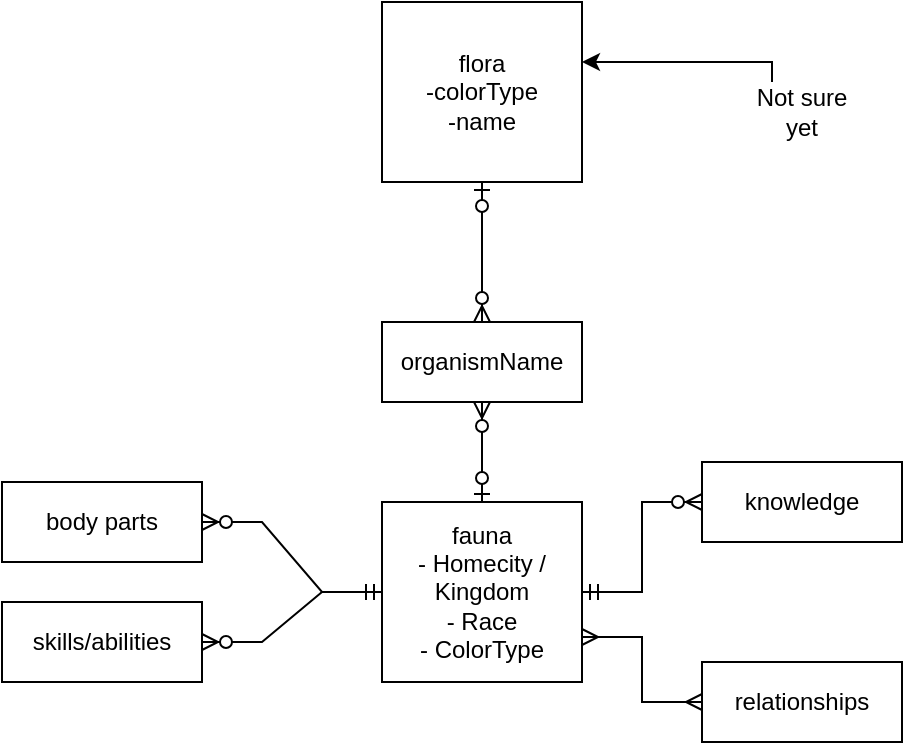 <mxfile version="21.3.7" type="device" pages="17">
  <diagram id="R2lEEEUBdFMjLlhIrx00" name="Fauna and Flora">
    <mxGraphModel dx="1219" dy="819" grid="1" gridSize="10" guides="1" tooltips="1" connect="1" arrows="1" fold="1" page="1" pageScale="1" pageWidth="1100" pageHeight="850" background="none" math="0" shadow="0" extFonts="Permanent Marker^https://fonts.googleapis.com/css?family=Permanent+Marker">
      <root>
        <mxCell id="0" />
        <mxCell id="1" parent="0" />
        <mxCell id="FuwoxKfCoaoH1dF27FZJ-10" value="fauna&lt;br&gt;- Homecity / Kingdom&lt;br&gt;- Race&lt;br&gt;- ColorType" style="whiteSpace=wrap;html=1;align=center;" vertex="1" parent="1">
          <mxGeometry x="240" y="270" width="100" height="90" as="geometry" />
        </mxCell>
        <mxCell id="FuwoxKfCoaoH1dF27FZJ-11" value="body parts" style="whiteSpace=wrap;html=1;align=center;" vertex="1" parent="1">
          <mxGeometry x="50" y="260" width="100" height="40" as="geometry" />
        </mxCell>
        <mxCell id="FuwoxKfCoaoH1dF27FZJ-13" value="knowledge" style="whiteSpace=wrap;html=1;align=center;" vertex="1" parent="1">
          <mxGeometry x="400" y="250" width="100" height="40" as="geometry" />
        </mxCell>
        <mxCell id="FuwoxKfCoaoH1dF27FZJ-14" value="skills/abilities" style="whiteSpace=wrap;html=1;align=center;" vertex="1" parent="1">
          <mxGeometry x="50" y="320" width="100" height="40" as="geometry" />
        </mxCell>
        <mxCell id="FuwoxKfCoaoH1dF27FZJ-16" value="relationships" style="whiteSpace=wrap;html=1;align=center;" vertex="1" parent="1">
          <mxGeometry x="400" y="350" width="100" height="40" as="geometry" />
        </mxCell>
        <mxCell id="FuwoxKfCoaoH1dF27FZJ-19" value="" style="edgeStyle=entityRelationEdgeStyle;fontSize=12;html=1;endArrow=ERzeroToMany;startArrow=ERmandOne;rounded=0;exitX=0;exitY=0.5;exitDx=0;exitDy=0;entryX=1;entryY=0.5;entryDx=0;entryDy=0;" edge="1" parent="1" source="FuwoxKfCoaoH1dF27FZJ-10" target="FuwoxKfCoaoH1dF27FZJ-11">
          <mxGeometry width="100" height="100" relative="1" as="geometry">
            <mxPoint x="280" y="590" as="sourcePoint" />
            <mxPoint x="380" y="490" as="targetPoint" />
          </mxGeometry>
        </mxCell>
        <mxCell id="FuwoxKfCoaoH1dF27FZJ-20" value="" style="edgeStyle=entityRelationEdgeStyle;fontSize=12;html=1;endArrow=ERzeroToMany;startArrow=ERmandOne;rounded=0;" edge="1" parent="1" source="FuwoxKfCoaoH1dF27FZJ-10" target="FuwoxKfCoaoH1dF27FZJ-14">
          <mxGeometry width="100" height="100" relative="1" as="geometry">
            <mxPoint x="320" y="400" as="sourcePoint" />
            <mxPoint x="260" y="465" as="targetPoint" />
          </mxGeometry>
        </mxCell>
        <mxCell id="FuwoxKfCoaoH1dF27FZJ-21" value="" style="edgeStyle=entityRelationEdgeStyle;fontSize=12;html=1;endArrow=ERzeroToMany;startArrow=ERmandOne;rounded=0;" edge="1" parent="1" source="FuwoxKfCoaoH1dF27FZJ-10" target="FuwoxKfCoaoH1dF27FZJ-13">
          <mxGeometry width="100" height="100" relative="1" as="geometry">
            <mxPoint x="440" y="390" as="sourcePoint" />
            <mxPoint x="380" y="515" as="targetPoint" />
          </mxGeometry>
        </mxCell>
        <mxCell id="FuwoxKfCoaoH1dF27FZJ-23" value="" style="edgeStyle=entityRelationEdgeStyle;fontSize=12;html=1;endArrow=ERmany;startArrow=ERmany;rounded=0;exitX=1;exitY=0.75;exitDx=0;exitDy=0;" edge="1" parent="1" source="FuwoxKfCoaoH1dF27FZJ-10" target="FuwoxKfCoaoH1dF27FZJ-16">
          <mxGeometry width="100" height="100" relative="1" as="geometry">
            <mxPoint x="360" y="610" as="sourcePoint" />
            <mxPoint x="460" y="510" as="targetPoint" />
          </mxGeometry>
        </mxCell>
        <mxCell id="FuwoxKfCoaoH1dF27FZJ-34" value="flora&lt;br&gt;-colorType&lt;br&gt;-name" style="whiteSpace=wrap;html=1;align=center;" vertex="1" parent="1">
          <mxGeometry x="240" y="20" width="100" height="90" as="geometry" />
        </mxCell>
        <mxCell id="FuwoxKfCoaoH1dF27FZJ-35" value="organismName" style="whiteSpace=wrap;html=1;align=center;" vertex="1" parent="1">
          <mxGeometry x="240" y="180" width="100" height="40" as="geometry" />
        </mxCell>
        <mxCell id="FuwoxKfCoaoH1dF27FZJ-37" value="" style="fontSize=12;html=1;endArrow=ERzeroToMany;startArrow=ERzeroToOne;rounded=0;exitX=0.5;exitY=1;exitDx=0;exitDy=0;" edge="1" parent="1" source="FuwoxKfCoaoH1dF27FZJ-34" target="FuwoxKfCoaoH1dF27FZJ-35">
          <mxGeometry width="100" height="100" relative="1" as="geometry">
            <mxPoint x="150" y="130" as="sourcePoint" />
            <mxPoint x="240" y="10" as="targetPoint" />
          </mxGeometry>
        </mxCell>
        <mxCell id="FuwoxKfCoaoH1dF27FZJ-38" value="" style="fontSize=12;html=1;endArrow=ERzeroToMany;startArrow=ERzeroToOne;rounded=0;" edge="1" parent="1" source="FuwoxKfCoaoH1dF27FZJ-10" target="FuwoxKfCoaoH1dF27FZJ-35">
          <mxGeometry width="100" height="100" relative="1" as="geometry">
            <mxPoint x="300" y="120" as="sourcePoint" />
            <mxPoint x="300" y="190" as="targetPoint" />
          </mxGeometry>
        </mxCell>
        <mxCell id="GYgJW-f4jl3mRdlMLQVK-2" style="edgeStyle=orthogonalEdgeStyle;rounded=0;orthogonalLoop=1;jettySize=auto;html=1;exitX=0.25;exitY=0;exitDx=0;exitDy=0;" edge="1" parent="1" source="GYgJW-f4jl3mRdlMLQVK-1" target="FuwoxKfCoaoH1dF27FZJ-34">
          <mxGeometry relative="1" as="geometry">
            <mxPoint x="370.0" y="50" as="targetPoint" />
            <Array as="points">
              <mxPoint x="435" y="50" />
            </Array>
          </mxGeometry>
        </mxCell>
        <mxCell id="GYgJW-f4jl3mRdlMLQVK-1" value="Not sure yet" style="text;html=1;strokeColor=none;fillColor=none;align=center;verticalAlign=middle;whiteSpace=wrap;rounded=0;" vertex="1" parent="1">
          <mxGeometry x="420" y="60" width="60" height="30" as="geometry" />
        </mxCell>
      </root>
    </mxGraphModel>
  </diagram>
  <diagram id="FqtXNkle8fLRFntHPuw-" name="Items">
    <mxGraphModel dx="1767" dy="1187" grid="1" gridSize="10" guides="1" tooltips="1" connect="1" arrows="1" fold="1" page="1" pageScale="1" pageWidth="850" pageHeight="1100" math="0" shadow="0">
      <root>
        <mxCell id="0" />
        <mxCell id="1" parent="0" />
        <mxCell id="EpS0d7p395vVvvnvdbaw-1" value="Item types :&lt;br&gt;Weapon&lt;br&gt;Armor&lt;br&gt;Book&lt;br&gt;Consummable&lt;br&gt;Ressources&lt;br&gt;Misc.&lt;br&gt;Junk" style="shape=note;size=20;whiteSpace=wrap;html=1;" vertex="1" parent="1">
          <mxGeometry x="40" y="20" width="130" height="140" as="geometry" />
        </mxCell>
      </root>
    </mxGraphModel>
  </diagram>
  <diagram id="Ua8C2rGRwUQwgA7su7pC" name="Items - Books">
    <mxGraphModel dx="1767" dy="1187" grid="1" gridSize="10" guides="1" tooltips="1" connect="1" arrows="1" fold="1" page="1" pageScale="1" pageWidth="850" pageHeight="1100" math="0" shadow="0">
      <root>
        <mxCell id="0" />
        <mxCell id="1" parent="0" />
      </root>
    </mxGraphModel>
  </diagram>
  <diagram id="0UnTT_HXo4QVYjhY-vfh" name="Chronicles">
    <mxGraphModel dx="1767" dy="1187" grid="1" gridSize="10" guides="1" tooltips="1" connect="1" arrows="1" fold="1" page="1" pageScale="1" pageWidth="850" pageHeight="1100" math="0" shadow="0">
      <root>
        <mxCell id="0" />
        <mxCell id="1" parent="0" />
      </root>
    </mxGraphModel>
  </diagram>
  <diagram id="XnYAUDGJVzr4sfyfWe4G" name="Cities and Kingdoms">
    <mxGraphModel dx="1767" dy="1187" grid="1" gridSize="10" guides="1" tooltips="1" connect="1" arrows="1" fold="1" page="1" pageScale="1" pageWidth="850" pageHeight="1100" math="0" shadow="0">
      <root>
        <mxCell id="0" />
        <mxCell id="1" parent="0" />
      </root>
    </mxGraphModel>
  </diagram>
  <diagram id="g3LQ6SJmg8Hzo6xmBfnq" name="Buildings">
    <mxGraphModel dx="1767" dy="1187" grid="1" gridSize="10" guides="1" tooltips="1" connect="1" arrows="1" fold="1" page="1" pageScale="1" pageWidth="850" pageHeight="1100" math="0" shadow="0">
      <root>
        <mxCell id="0" />
        <mxCell id="1" parent="0" />
      </root>
    </mxGraphModel>
  </diagram>
  <diagram id="fSndSul_Qgl-Ju5PIssL" name="Stores and inventory">
    <mxGraphModel dx="1767" dy="1187" grid="1" gridSize="10" guides="1" tooltips="1" connect="1" arrows="1" fold="1" page="1" pageScale="1" pageWidth="850" pageHeight="1100" math="0" shadow="0">
      <root>
        <mxCell id="0" />
        <mxCell id="1" parent="0" />
      </root>
    </mxGraphModel>
  </diagram>
  <diagram id="4A7kNaCfDXchZgjHhixp" name="Economy ?">
    <mxGraphModel dx="1767" dy="1187" grid="1" gridSize="10" guides="1" tooltips="1" connect="1" arrows="1" fold="1" page="1" pageScale="1" pageWidth="850" pageHeight="1100" math="0" shadow="0">
      <root>
        <mxCell id="0" />
        <mxCell id="1" parent="0" />
      </root>
    </mxGraphModel>
  </diagram>
  <diagram id="NJeMko9cospwe93oohBJ" name="Races">
    <mxGraphModel dx="1767" dy="1187" grid="1" gridSize="10" guides="1" tooltips="1" connect="1" arrows="1" fold="1" page="1" pageScale="1" pageWidth="850" pageHeight="1100" math="0" shadow="0">
      <root>
        <mxCell id="0" />
        <mxCell id="1" parent="0" />
      </root>
    </mxGraphModel>
  </diagram>
  <diagram id="y-5HW6QWVn7Rwwav3IcH" name="Religions">
    <mxGraphModel dx="1767" dy="1187" grid="1" gridSize="10" guides="1" tooltips="1" connect="1" arrows="1" fold="1" page="1" pageScale="1" pageWidth="850" pageHeight="1100" math="0" shadow="0">
      <root>
        <mxCell id="0" />
        <mxCell id="1" parent="0" />
      </root>
    </mxGraphModel>
  </diagram>
  <diagram id="bXXfgd9hzYkAHlZUSw4s" name="Affixes">
    <mxGraphModel dx="1767" dy="1187" grid="1" gridSize="10" guides="1" tooltips="1" connect="1" arrows="1" fold="1" page="1" pageScale="1" pageWidth="850" pageHeight="1100" math="0" shadow="0">
      <root>
        <mxCell id="0" />
        <mxCell id="1" parent="0" />
      </root>
    </mxGraphModel>
  </diagram>
  <diagram id="STkXh8ub54pDAB7KrST8" name="Skills">
    <mxGraphModel dx="1767" dy="1187" grid="1" gridSize="10" guides="1" tooltips="1" connect="1" arrows="1" fold="1" page="1" pageScale="1" pageWidth="850" pageHeight="1100" math="0" shadow="0">
      <root>
        <mxCell id="0" />
        <mxCell id="1" parent="0" />
      </root>
    </mxGraphModel>
  </diagram>
  <diagram id="zrKE5MYjeTeRcS6gKhNv" name="Parties">
    <mxGraphModel dx="1767" dy="1187" grid="1" gridSize="10" guides="1" tooltips="1" connect="1" arrows="1" fold="1" page="1" pageScale="1" pageWidth="850" pageHeight="1100" math="0" shadow="0">
      <root>
        <mxCell id="0" />
        <mxCell id="1" parent="0" />
      </root>
    </mxGraphModel>
  </diagram>
  <diagram id="nd43MsmrO-7KAYZoWoCY" name="Recipee">
    <mxGraphModel dx="1767" dy="1187" grid="1" gridSize="10" guides="1" tooltips="1" connect="1" arrows="1" fold="1" page="1" pageScale="1" pageWidth="850" pageHeight="1100" math="0" shadow="0">
      <root>
        <mxCell id="0" />
        <mxCell id="1" parent="0" />
      </root>
    </mxGraphModel>
  </diagram>
  <diagram id="QlKtoRDqySnvOUq3h64v" name="Achievement">
    <mxGraphModel dx="1767" dy="1187" grid="1" gridSize="10" guides="1" tooltips="1" connect="1" arrows="1" fold="1" page="1" pageScale="1" pageWidth="850" pageHeight="1100" math="0" shadow="0">
      <root>
        <mxCell id="0" />
        <mxCell id="1" parent="0" />
      </root>
    </mxGraphModel>
  </diagram>
  <diagram id="V7YJCw7R5GVXlCCotyhq" name="Quests">
    <mxGraphModel dx="1767" dy="1187" grid="1" gridSize="10" guides="1" tooltips="1" connect="1" arrows="1" fold="1" page="1" pageScale="1" pageWidth="850" pageHeight="1100" math="0" shadow="0">
      <root>
        <mxCell id="0" />
        <mxCell id="1" parent="0" />
      </root>
    </mxGraphModel>
  </diagram>
  <diagram id="yQ7G1uIcaHo5ZjGEifVN" name="Cosmos">
    <mxGraphModel dx="1767" dy="1187" grid="1" gridSize="10" guides="1" tooltips="1" connect="1" arrows="1" fold="1" page="1" pageScale="1" pageWidth="1100" pageHeight="850" math="0" shadow="0">
      <root>
        <mxCell id="0" />
        <mxCell id="1" parent="0" />
      </root>
    </mxGraphModel>
  </diagram>
</mxfile>
